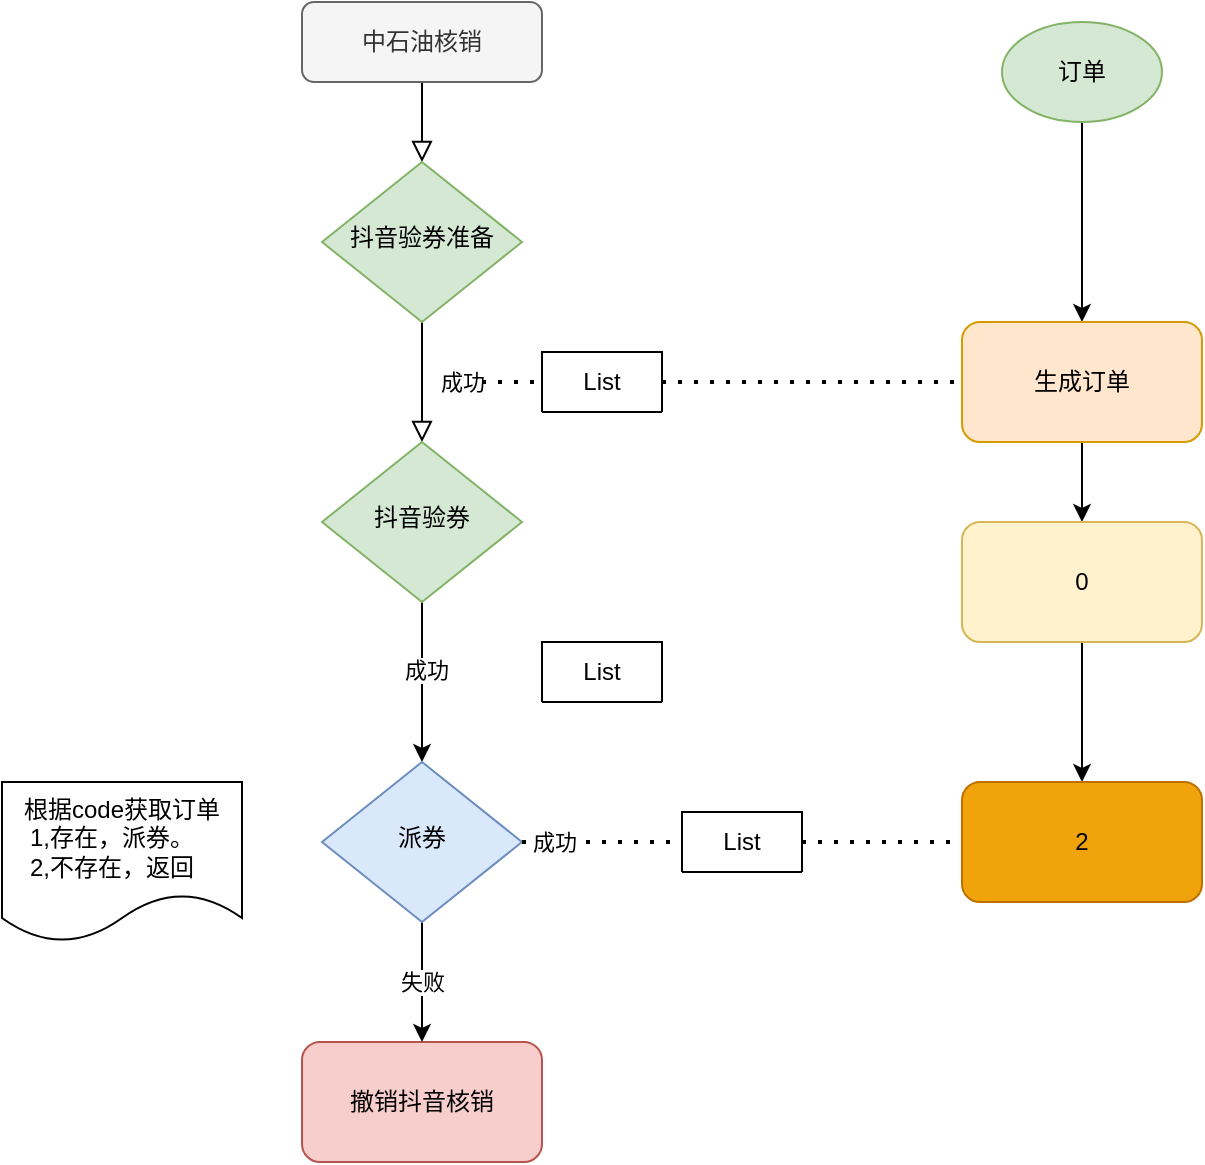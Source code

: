 <mxfile version="21.6.8" type="github">
  <diagram name="第 1 页" id="9qalYlBnHVuoMHJrbcrD">
    <mxGraphModel dx="1434" dy="769" grid="1" gridSize="10" guides="1" tooltips="1" connect="1" arrows="1" fold="1" page="1" pageScale="1" pageWidth="827" pageHeight="1169" math="0" shadow="0">
      <root>
        <mxCell id="0" />
        <mxCell id="1" parent="0" />
        <mxCell id="3UjLu6_sXp_Yx56C731l-3" value="" style="rounded=0;html=1;jettySize=auto;orthogonalLoop=1;fontSize=11;endArrow=block;endFill=0;endSize=8;strokeWidth=1;shadow=0;labelBackgroundColor=none;edgeStyle=orthogonalEdgeStyle;" edge="1" parent="1" source="3UjLu6_sXp_Yx56C731l-4" target="3UjLu6_sXp_Yx56C731l-6">
          <mxGeometry relative="1" as="geometry" />
        </mxCell>
        <mxCell id="3UjLu6_sXp_Yx56C731l-4" value="中石油核销" style="rounded=1;whiteSpace=wrap;html=1;fontSize=12;glass=0;strokeWidth=1;shadow=0;fillColor=#f5f5f5;fontColor=#333333;strokeColor=#666666;" vertex="1" parent="1">
          <mxGeometry x="540" y="80" width="120" height="40" as="geometry" />
        </mxCell>
        <mxCell id="3UjLu6_sXp_Yx56C731l-5" value="成功" style="rounded=0;html=1;jettySize=auto;orthogonalLoop=1;fontSize=11;endArrow=block;endFill=0;endSize=8;strokeWidth=1;shadow=0;labelBackgroundColor=none;edgeStyle=orthogonalEdgeStyle;" edge="1" parent="1" source="3UjLu6_sXp_Yx56C731l-6" target="3UjLu6_sXp_Yx56C731l-9">
          <mxGeometry y="20" relative="1" as="geometry">
            <mxPoint as="offset" />
          </mxGeometry>
        </mxCell>
        <mxCell id="3UjLu6_sXp_Yx56C731l-6" value="抖音验券准备" style="rhombus;whiteSpace=wrap;html=1;shadow=0;fontFamily=Helvetica;fontSize=12;align=center;strokeWidth=1;spacing=6;spacingTop=-4;fillColor=#d5e8d4;strokeColor=#82b366;" vertex="1" parent="1">
          <mxGeometry x="550" y="160" width="100" height="80" as="geometry" />
        </mxCell>
        <mxCell id="3UjLu6_sXp_Yx56C731l-32" style="edgeStyle=orthogonalEdgeStyle;rounded=0;orthogonalLoop=1;jettySize=auto;html=1;exitX=0.5;exitY=1;exitDx=0;exitDy=0;entryX=0.5;entryY=0;entryDx=0;entryDy=0;" edge="1" parent="1" source="3UjLu6_sXp_Yx56C731l-9" target="3UjLu6_sXp_Yx56C731l-31">
          <mxGeometry relative="1" as="geometry" />
        </mxCell>
        <mxCell id="3UjLu6_sXp_Yx56C731l-42" value="成功" style="edgeLabel;html=1;align=center;verticalAlign=middle;resizable=0;points=[];" vertex="1" connectable="0" parent="3UjLu6_sXp_Yx56C731l-32">
          <mxGeometry x="-0.15" y="2" relative="1" as="geometry">
            <mxPoint as="offset" />
          </mxGeometry>
        </mxCell>
        <mxCell id="3UjLu6_sXp_Yx56C731l-9" value="抖音验券" style="rhombus;whiteSpace=wrap;html=1;shadow=0;fontFamily=Helvetica;fontSize=12;align=center;strokeWidth=1;spacing=6;spacingTop=-4;fillColor=#d5e8d4;strokeColor=#82b366;" vertex="1" parent="1">
          <mxGeometry x="550" y="300" width="100" height="80" as="geometry" />
        </mxCell>
        <mxCell id="3UjLu6_sXp_Yx56C731l-10" style="edgeStyle=orthogonalEdgeStyle;rounded=0;orthogonalLoop=1;jettySize=auto;html=1;exitX=0.5;exitY=1;exitDx=0;exitDy=0;" edge="1" parent="1" source="3UjLu6_sXp_Yx56C731l-11" target="3UjLu6_sXp_Yx56C731l-13">
          <mxGeometry relative="1" as="geometry" />
        </mxCell>
        <mxCell id="3UjLu6_sXp_Yx56C731l-11" value="订单" style="ellipse;whiteSpace=wrap;html=1;fillColor=#d5e8d4;strokeColor=#82b366;" vertex="1" parent="1">
          <mxGeometry x="890" y="90" width="80" height="50" as="geometry" />
        </mxCell>
        <mxCell id="3UjLu6_sXp_Yx56C731l-12" style="edgeStyle=orthogonalEdgeStyle;rounded=0;orthogonalLoop=1;jettySize=auto;html=1;exitX=0.5;exitY=1;exitDx=0;exitDy=0;entryX=0.5;entryY=0;entryDx=0;entryDy=0;" edge="1" parent="1" source="3UjLu6_sXp_Yx56C731l-13" target="3UjLu6_sXp_Yx56C731l-16">
          <mxGeometry relative="1" as="geometry" />
        </mxCell>
        <mxCell id="3UjLu6_sXp_Yx56C731l-13" value="生成订单" style="rounded=1;whiteSpace=wrap;html=1;fillColor=#ffe6cc;strokeColor=#d79b00;" vertex="1" parent="1">
          <mxGeometry x="870" y="240" width="120" height="60" as="geometry" />
        </mxCell>
        <mxCell id="3UjLu6_sXp_Yx56C731l-14" value="" style="endArrow=none;dashed=1;html=1;dashPattern=1 3;strokeWidth=2;rounded=0;entryX=0;entryY=0.5;entryDx=0;entryDy=0;" edge="1" parent="1" target="3UjLu6_sXp_Yx56C731l-13" source="3UjLu6_sXp_Yx56C731l-20">
          <mxGeometry width="50" height="50" relative="1" as="geometry">
            <mxPoint x="630" y="270" as="sourcePoint" />
            <mxPoint x="750" y="370" as="targetPoint" />
          </mxGeometry>
        </mxCell>
        <mxCell id="3UjLu6_sXp_Yx56C731l-15" style="edgeStyle=orthogonalEdgeStyle;rounded=0;orthogonalLoop=1;jettySize=auto;html=1;exitX=0.5;exitY=1;exitDx=0;exitDy=0;" edge="1" parent="1" source="3UjLu6_sXp_Yx56C731l-16" target="3UjLu6_sXp_Yx56C731l-18">
          <mxGeometry relative="1" as="geometry" />
        </mxCell>
        <mxCell id="3UjLu6_sXp_Yx56C731l-16" value="0" style="rounded=1;whiteSpace=wrap;html=1;fillColor=#fff2cc;strokeColor=#d6b656;" vertex="1" parent="1">
          <mxGeometry x="870" y="340" width="120" height="60" as="geometry" />
        </mxCell>
        <mxCell id="3UjLu6_sXp_Yx56C731l-17" value="撤销抖音核销" style="rounded=1;whiteSpace=wrap;html=1;fillColor=#f8cecc;strokeColor=#b85450;" vertex="1" parent="1">
          <mxGeometry x="540" y="600" width="120" height="60" as="geometry" />
        </mxCell>
        <mxCell id="3UjLu6_sXp_Yx56C731l-18" value="2" style="rounded=1;whiteSpace=wrap;html=1;fillColor=#f0a30a;fontColor=#000000;strokeColor=#BD7000;" vertex="1" parent="1">
          <mxGeometry x="870" y="470" width="120" height="60" as="geometry" />
        </mxCell>
        <mxCell id="3UjLu6_sXp_Yx56C731l-19" value="" style="endArrow=none;dashed=1;html=1;dashPattern=1 3;strokeWidth=2;rounded=0;entryX=0;entryY=0.5;entryDx=0;entryDy=0;exitX=1;exitY=0.5;exitDx=0;exitDy=0;" edge="1" parent="1" source="3UjLu6_sXp_Yx56C731l-34" target="3UjLu6_sXp_Yx56C731l-18">
          <mxGeometry width="50" height="50" relative="1" as="geometry">
            <mxPoint x="700" y="420" as="sourcePoint" />
            <mxPoint x="750" y="370" as="targetPoint" />
          </mxGeometry>
        </mxCell>
        <mxCell id="3UjLu6_sXp_Yx56C731l-23" value="List" style="swimlane;fontStyle=0;childLayout=stackLayout;horizontal=1;startSize=30;horizontalStack=0;resizeParent=1;resizeParentMax=0;resizeLast=0;collapsible=1;marginBottom=0;whiteSpace=wrap;html=1;" vertex="1" collapsed="1" parent="1">
          <mxGeometry x="660" y="400" width="60" height="30" as="geometry">
            <mxRectangle x="660" y="400" width="170" height="60" as="alternateBounds" />
          </mxGeometry>
        </mxCell>
        <mxCell id="3UjLu6_sXp_Yx56C731l-24" value="verifyId,CertificateId" style="text;strokeColor=none;fillColor=none;align=left;verticalAlign=middle;spacingLeft=4;spacingRight=4;overflow=hidden;points=[[0,0.5],[1,0.5]];portConstraint=eastwest;rotatable=0;whiteSpace=wrap;html=1;" vertex="1" parent="3UjLu6_sXp_Yx56C731l-23">
          <mxGeometry y="30" width="170" height="30" as="geometry" />
        </mxCell>
        <mxCell id="3UjLu6_sXp_Yx56C731l-30" value="" style="endArrow=none;dashed=1;html=1;dashPattern=1 3;strokeWidth=2;rounded=0;entryX=0;entryY=0.5;entryDx=0;entryDy=0;" edge="1" parent="1" target="3UjLu6_sXp_Yx56C731l-20">
          <mxGeometry width="50" height="50" relative="1" as="geometry">
            <mxPoint x="630" y="270" as="sourcePoint" />
            <mxPoint x="870" y="270" as="targetPoint" />
          </mxGeometry>
        </mxCell>
        <mxCell id="3UjLu6_sXp_Yx56C731l-20" value="List" style="swimlane;fontStyle=0;childLayout=stackLayout;horizontal=1;startSize=30;horizontalStack=0;resizeParent=1;resizeParentMax=0;resizeLast=0;collapsible=1;marginBottom=0;whiteSpace=wrap;html=1;" vertex="1" collapsed="1" parent="1">
          <mxGeometry x="660" y="255" width="60" height="30" as="geometry">
            <mxRectangle x="660" y="255" width="160" height="60" as="alternateBounds" />
          </mxGeometry>
        </mxCell>
        <mxCell id="3UjLu6_sXp_Yx56C731l-22" value="&lt;div&gt;code 不存在则生成订单&lt;/div&gt;&lt;div&gt;orderId,skuid,title,expireTime&lt;/div&gt;" style="text;strokeColor=none;fillColor=none;align=left;verticalAlign=middle;spacingLeft=4;spacingRight=4;overflow=hidden;points=[[0,0.5],[1,0.5]];portConstraint=eastwest;rotatable=0;whiteSpace=wrap;html=1;" vertex="1" parent="3UjLu6_sXp_Yx56C731l-20">
          <mxGeometry y="30" width="160" height="30" as="geometry" />
        </mxCell>
        <mxCell id="3UjLu6_sXp_Yx56C731l-44" value="失败" style="edgeStyle=orthogonalEdgeStyle;rounded=0;orthogonalLoop=1;jettySize=auto;html=1;exitX=0.5;exitY=1;exitDx=0;exitDy=0;entryX=0.5;entryY=0;entryDx=0;entryDy=0;" edge="1" parent="1" source="3UjLu6_sXp_Yx56C731l-31" target="3UjLu6_sXp_Yx56C731l-17">
          <mxGeometry relative="1" as="geometry" />
        </mxCell>
        <mxCell id="3UjLu6_sXp_Yx56C731l-31" value="派券" style="rhombus;whiteSpace=wrap;html=1;shadow=0;fontFamily=Helvetica;fontSize=12;align=center;strokeWidth=1;spacing=6;spacingTop=-4;fillColor=#dae8fc;strokeColor=#6c8ebf;" vertex="1" parent="1">
          <mxGeometry x="550" y="460" width="100" height="80" as="geometry" />
        </mxCell>
        <mxCell id="3UjLu6_sXp_Yx56C731l-38" value="" style="endArrow=none;dashed=1;html=1;dashPattern=1 3;strokeWidth=2;rounded=0;entryX=0;entryY=0.5;entryDx=0;entryDy=0;exitX=1;exitY=0.5;exitDx=0;exitDy=0;" edge="1" parent="1" source="3UjLu6_sXp_Yx56C731l-31" target="3UjLu6_sXp_Yx56C731l-34">
          <mxGeometry width="50" height="50" relative="1" as="geometry">
            <mxPoint x="650" y="500" as="sourcePoint" />
            <mxPoint x="870" y="500" as="targetPoint" />
          </mxGeometry>
        </mxCell>
        <mxCell id="3UjLu6_sXp_Yx56C731l-39" value="成功" style="edgeLabel;html=1;align=center;verticalAlign=middle;resizable=0;points=[];" vertex="1" connectable="0" parent="3UjLu6_sXp_Yx56C731l-38">
          <mxGeometry x="-0.6" relative="1" as="geometry">
            <mxPoint as="offset" />
          </mxGeometry>
        </mxCell>
        <mxCell id="3UjLu6_sXp_Yx56C731l-34" value="List" style="swimlane;fontStyle=0;childLayout=stackLayout;horizontal=1;startSize=30;horizontalStack=0;resizeParent=1;resizeParentMax=0;resizeLast=0;collapsible=1;marginBottom=0;whiteSpace=wrap;html=1;" vertex="1" collapsed="1" parent="1">
          <mxGeometry x="730" y="485" width="60" height="30" as="geometry">
            <mxRectangle x="730" y="485" width="170" height="60" as="alternateBounds" />
          </mxGeometry>
        </mxCell>
        <mxCell id="3UjLu6_sXp_Yx56C731l-36" value="phone,businessID,state,tstemp" style="text;strokeColor=none;fillColor=none;align=left;verticalAlign=middle;spacingLeft=4;spacingRight=4;overflow=hidden;points=[[0,0.5],[1,0.5]];portConstraint=eastwest;rotatable=0;whiteSpace=wrap;html=1;" vertex="1" parent="3UjLu6_sXp_Yx56C731l-34">
          <mxGeometry y="30" width="170" height="30" as="geometry" />
        </mxCell>
        <mxCell id="3UjLu6_sXp_Yx56C731l-43" value="&lt;div&gt;根据code获取订单&lt;/div&gt;&lt;div&gt;1,存在，派券。&amp;nbsp;&amp;nbsp;&amp;nbsp; &lt;br&gt;&lt;/div&gt;&lt;div&gt;2,不存在，返回&amp;nbsp;&amp;nbsp;&amp;nbsp; &lt;br&gt;&lt;/div&gt;" style="shape=document;whiteSpace=wrap;html=1;boundedLbl=1;" vertex="1" parent="1">
          <mxGeometry x="390" y="470" width="120" height="80" as="geometry" />
        </mxCell>
      </root>
    </mxGraphModel>
  </diagram>
</mxfile>

